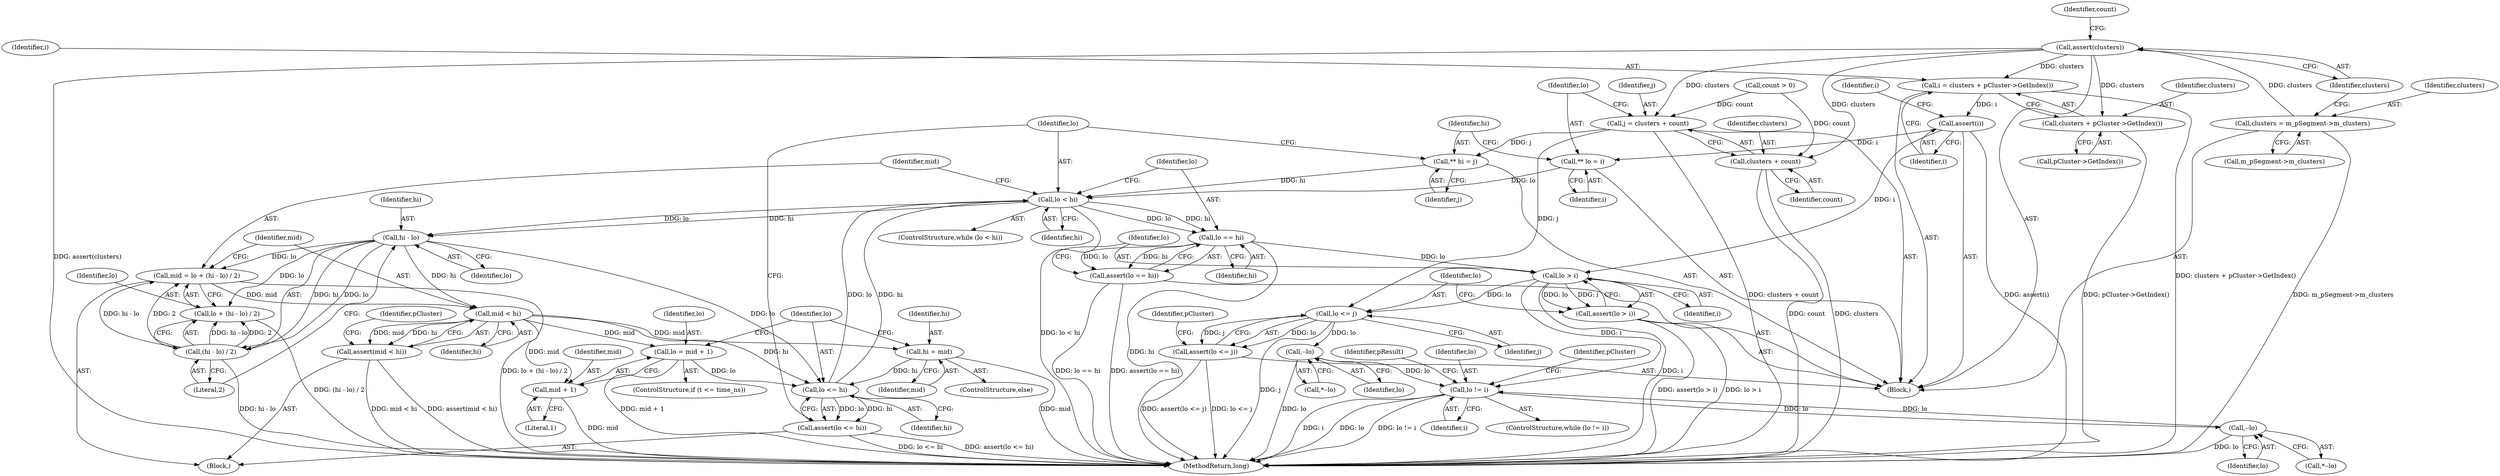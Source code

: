 digraph "0_Android_cc274e2abe8b2a6698a5c47d8aa4bb45f1f9538d_61@API" {
"1000146" [label="(Call,assert(clusters))"];
"1000141" [label="(Call,clusters = m_pSegment->m_clusters)"];
"1000156" [label="(Call,i = clusters + pCluster->GetIndex())"];
"1000161" [label="(Call,assert(i))"];
"1000178" [label="(Call,** lo = i)"];
"1000186" [label="(Call,lo < hi)"];
"1000195" [label="(Call,hi - lo)"];
"1000190" [label="(Call,mid = lo + (hi - lo) / 2)"];
"1000200" [label="(Call,mid < hi)"];
"1000199" [label="(Call,assert(mid < hi))"];
"1000221" [label="(Call,lo = mid + 1)"];
"1000231" [label="(Call,lo <= hi)"];
"1000230" [label="(Call,assert(lo <= hi))"];
"1000223" [label="(Call,mid + 1)"];
"1000227" [label="(Call,hi = mid)"];
"1000192" [label="(Call,lo + (hi - lo) / 2)"];
"1000194" [label="(Call,(hi - lo) / 2)"];
"1000235" [label="(Call,lo == hi)"];
"1000234" [label="(Call,assert(lo == hi))"];
"1000239" [label="(Call,lo > i)"];
"1000238" [label="(Call,assert(lo > i))"];
"1000243" [label="(Call,lo <= j)"];
"1000242" [label="(Call,assert(lo <= j))"];
"1000249" [label="(Call,--lo)"];
"1000272" [label="(Call,lo != i)"];
"1000279" [label="(Call,--lo)"];
"1000158" [label="(Call,clusters + pCluster->GetIndex())"];
"1000172" [label="(Call,j = clusters + count)"];
"1000182" [label="(Call,** hi = j)"];
"1000174" [label="(Call,clusters + count)"];
"1000231" [label="(Call,lo <= hi)"];
"1000180" [label="(Identifier,i)"];
"1000200" [label="(Call,mid < hi)"];
"1000242" [label="(Call,assert(lo <= j))"];
"1000226" [label="(ControlStructure,else)"];
"1000232" [label="(Identifier,lo)"];
"1000241" [label="(Identifier,i)"];
"1000161" [label="(Call,assert(i))"];
"1000191" [label="(Identifier,mid)"];
"1000243" [label="(Call,lo <= j)"];
"1000224" [label="(Identifier,mid)"];
"1000147" [label="(Identifier,clusters)"];
"1000247" [label="(Identifier,pCluster)"];
"1000157" [label="(Identifier,i)"];
"1000173" [label="(Identifier,j)"];
"1000302" [label="(Identifier,pResult)"];
"1000195" [label="(Call,hi - lo)"];
"1000274" [label="(Identifier,i)"];
"1000156" [label="(Call,i = clusters + pCluster->GetIndex())"];
"1000279" [label="(Call,--lo)"];
"1000222" [label="(Identifier,lo)"];
"1000185" [label="(ControlStructure,while (lo < hi))"];
"1000227" [label="(Call,hi = mid)"];
"1000245" [label="(Identifier,j)"];
"1000249" [label="(Call,--lo)"];
"1000201" [label="(Identifier,mid)"];
"1000187" [label="(Identifier,lo)"];
"1000233" [label="(Identifier,hi)"];
"1000192" [label="(Call,lo + (hi - lo) / 2)"];
"1000244" [label="(Identifier,lo)"];
"1000146" [label="(Call,assert(clusters))"];
"1000106" [label="(Block,)"];
"1000190" [label="(Call,mid = lo + (hi - lo) / 2)"];
"1000202" [label="(Identifier,hi)"];
"1000182" [label="(Call,** hi = j)"];
"1000172" [label="(Call,j = clusters + count)"];
"1000184" [label="(Identifier,j)"];
"1000225" [label="(Literal,1)"];
"1000183" [label="(Identifier,hi)"];
"1000223" [label="(Call,mid + 1)"];
"1000278" [label="(Call,*--lo)"];
"1000153" [label="(Call,count > 0)"];
"1000159" [label="(Identifier,clusters)"];
"1000198" [label="(Literal,2)"];
"1000178" [label="(Call,** lo = i)"];
"1000239" [label="(Call,lo > i)"];
"1000166" [label="(Identifier,i)"];
"1000186" [label="(Call,lo < hi)"];
"1000236" [label="(Identifier,lo)"];
"1000160" [label="(Call,pCluster->GetIndex())"];
"1000197" [label="(Identifier,lo)"];
"1000250" [label="(Identifier,lo)"];
"1000273" [label="(Identifier,lo)"];
"1000199" [label="(Call,assert(mid < hi))"];
"1000277" [label="(Identifier,pCluster)"];
"1000141" [label="(Call,clusters = m_pSegment->m_clusters)"];
"1000230" [label="(Call,assert(lo <= hi))"];
"1000204" [label="(Identifier,pCluster)"];
"1000234" [label="(Call,assert(lo == hi))"];
"1000228" [label="(Identifier,hi)"];
"1000150" [label="(Identifier,count)"];
"1000162" [label="(Identifier,i)"];
"1000194" [label="(Call,(hi - lo) / 2)"];
"1000271" [label="(ControlStructure,while (lo != i))"];
"1000176" [label="(Identifier,count)"];
"1000179" [label="(Identifier,lo)"];
"1000143" [label="(Call,m_pSegment->m_clusters)"];
"1000229" [label="(Identifier,mid)"];
"1000235" [label="(Call,lo == hi)"];
"1000280" [label="(Identifier,lo)"];
"1000158" [label="(Call,clusters + pCluster->GetIndex())"];
"1000189" [label="(Block,)"];
"1000174" [label="(Call,clusters + count)"];
"1000240" [label="(Identifier,lo)"];
"1000306" [label="(MethodReturn,long)"];
"1000221" [label="(Call,lo = mid + 1)"];
"1000196" [label="(Identifier,hi)"];
"1000237" [label="(Identifier,hi)"];
"1000272" [label="(Call,lo != i)"];
"1000217" [label="(ControlStructure,if (t <= time_ns))"];
"1000188" [label="(Identifier,hi)"];
"1000175" [label="(Identifier,clusters)"];
"1000238" [label="(Call,assert(lo > i))"];
"1000142" [label="(Identifier,clusters)"];
"1000193" [label="(Identifier,lo)"];
"1000248" [label="(Call,*--lo)"];
"1000146" -> "1000106"  [label="AST: "];
"1000146" -> "1000147"  [label="CFG: "];
"1000147" -> "1000146"  [label="AST: "];
"1000150" -> "1000146"  [label="CFG: "];
"1000146" -> "1000306"  [label="DDG: assert(clusters)"];
"1000141" -> "1000146"  [label="DDG: clusters"];
"1000146" -> "1000156"  [label="DDG: clusters"];
"1000146" -> "1000158"  [label="DDG: clusters"];
"1000146" -> "1000172"  [label="DDG: clusters"];
"1000146" -> "1000174"  [label="DDG: clusters"];
"1000141" -> "1000106"  [label="AST: "];
"1000141" -> "1000143"  [label="CFG: "];
"1000142" -> "1000141"  [label="AST: "];
"1000143" -> "1000141"  [label="AST: "];
"1000147" -> "1000141"  [label="CFG: "];
"1000141" -> "1000306"  [label="DDG: m_pSegment->m_clusters"];
"1000156" -> "1000106"  [label="AST: "];
"1000156" -> "1000158"  [label="CFG: "];
"1000157" -> "1000156"  [label="AST: "];
"1000158" -> "1000156"  [label="AST: "];
"1000162" -> "1000156"  [label="CFG: "];
"1000156" -> "1000306"  [label="DDG: clusters + pCluster->GetIndex()"];
"1000156" -> "1000161"  [label="DDG: i"];
"1000161" -> "1000106"  [label="AST: "];
"1000161" -> "1000162"  [label="CFG: "];
"1000162" -> "1000161"  [label="AST: "];
"1000166" -> "1000161"  [label="CFG: "];
"1000161" -> "1000306"  [label="DDG: assert(i)"];
"1000161" -> "1000178"  [label="DDG: i"];
"1000161" -> "1000239"  [label="DDG: i"];
"1000178" -> "1000106"  [label="AST: "];
"1000178" -> "1000180"  [label="CFG: "];
"1000179" -> "1000178"  [label="AST: "];
"1000180" -> "1000178"  [label="AST: "];
"1000183" -> "1000178"  [label="CFG: "];
"1000178" -> "1000186"  [label="DDG: lo"];
"1000186" -> "1000185"  [label="AST: "];
"1000186" -> "1000188"  [label="CFG: "];
"1000187" -> "1000186"  [label="AST: "];
"1000188" -> "1000186"  [label="AST: "];
"1000191" -> "1000186"  [label="CFG: "];
"1000236" -> "1000186"  [label="CFG: "];
"1000186" -> "1000306"  [label="DDG: lo < hi"];
"1000231" -> "1000186"  [label="DDG: lo"];
"1000231" -> "1000186"  [label="DDG: hi"];
"1000182" -> "1000186"  [label="DDG: hi"];
"1000186" -> "1000195"  [label="DDG: hi"];
"1000186" -> "1000195"  [label="DDG: lo"];
"1000186" -> "1000235"  [label="DDG: lo"];
"1000186" -> "1000235"  [label="DDG: hi"];
"1000195" -> "1000194"  [label="AST: "];
"1000195" -> "1000197"  [label="CFG: "];
"1000196" -> "1000195"  [label="AST: "];
"1000197" -> "1000195"  [label="AST: "];
"1000198" -> "1000195"  [label="CFG: "];
"1000195" -> "1000190"  [label="DDG: lo"];
"1000195" -> "1000192"  [label="DDG: lo"];
"1000195" -> "1000194"  [label="DDG: hi"];
"1000195" -> "1000194"  [label="DDG: lo"];
"1000195" -> "1000200"  [label="DDG: hi"];
"1000195" -> "1000231"  [label="DDG: lo"];
"1000190" -> "1000189"  [label="AST: "];
"1000190" -> "1000192"  [label="CFG: "];
"1000191" -> "1000190"  [label="AST: "];
"1000192" -> "1000190"  [label="AST: "];
"1000201" -> "1000190"  [label="CFG: "];
"1000190" -> "1000306"  [label="DDG: lo + (hi - lo) / 2"];
"1000194" -> "1000190"  [label="DDG: hi - lo"];
"1000194" -> "1000190"  [label="DDG: 2"];
"1000190" -> "1000200"  [label="DDG: mid"];
"1000200" -> "1000199"  [label="AST: "];
"1000200" -> "1000202"  [label="CFG: "];
"1000201" -> "1000200"  [label="AST: "];
"1000202" -> "1000200"  [label="AST: "];
"1000199" -> "1000200"  [label="CFG: "];
"1000200" -> "1000199"  [label="DDG: mid"];
"1000200" -> "1000199"  [label="DDG: hi"];
"1000200" -> "1000221"  [label="DDG: mid"];
"1000200" -> "1000223"  [label="DDG: mid"];
"1000200" -> "1000227"  [label="DDG: mid"];
"1000200" -> "1000231"  [label="DDG: hi"];
"1000199" -> "1000189"  [label="AST: "];
"1000204" -> "1000199"  [label="CFG: "];
"1000199" -> "1000306"  [label="DDG: mid < hi"];
"1000199" -> "1000306"  [label="DDG: assert(mid < hi)"];
"1000221" -> "1000217"  [label="AST: "];
"1000221" -> "1000223"  [label="CFG: "];
"1000222" -> "1000221"  [label="AST: "];
"1000223" -> "1000221"  [label="AST: "];
"1000232" -> "1000221"  [label="CFG: "];
"1000221" -> "1000306"  [label="DDG: mid + 1"];
"1000221" -> "1000231"  [label="DDG: lo"];
"1000231" -> "1000230"  [label="AST: "];
"1000231" -> "1000233"  [label="CFG: "];
"1000232" -> "1000231"  [label="AST: "];
"1000233" -> "1000231"  [label="AST: "];
"1000230" -> "1000231"  [label="CFG: "];
"1000231" -> "1000230"  [label="DDG: lo"];
"1000231" -> "1000230"  [label="DDG: hi"];
"1000227" -> "1000231"  [label="DDG: hi"];
"1000230" -> "1000189"  [label="AST: "];
"1000187" -> "1000230"  [label="CFG: "];
"1000230" -> "1000306"  [label="DDG: lo <= hi"];
"1000230" -> "1000306"  [label="DDG: assert(lo <= hi)"];
"1000223" -> "1000225"  [label="CFG: "];
"1000224" -> "1000223"  [label="AST: "];
"1000225" -> "1000223"  [label="AST: "];
"1000223" -> "1000306"  [label="DDG: mid"];
"1000227" -> "1000226"  [label="AST: "];
"1000227" -> "1000229"  [label="CFG: "];
"1000228" -> "1000227"  [label="AST: "];
"1000229" -> "1000227"  [label="AST: "];
"1000232" -> "1000227"  [label="CFG: "];
"1000227" -> "1000306"  [label="DDG: mid"];
"1000192" -> "1000194"  [label="CFG: "];
"1000193" -> "1000192"  [label="AST: "];
"1000194" -> "1000192"  [label="AST: "];
"1000192" -> "1000306"  [label="DDG: (hi - lo) / 2"];
"1000194" -> "1000192"  [label="DDG: hi - lo"];
"1000194" -> "1000192"  [label="DDG: 2"];
"1000194" -> "1000198"  [label="CFG: "];
"1000198" -> "1000194"  [label="AST: "];
"1000194" -> "1000306"  [label="DDG: hi - lo"];
"1000235" -> "1000234"  [label="AST: "];
"1000235" -> "1000237"  [label="CFG: "];
"1000236" -> "1000235"  [label="AST: "];
"1000237" -> "1000235"  [label="AST: "];
"1000234" -> "1000235"  [label="CFG: "];
"1000235" -> "1000306"  [label="DDG: hi"];
"1000235" -> "1000234"  [label="DDG: lo"];
"1000235" -> "1000234"  [label="DDG: hi"];
"1000235" -> "1000239"  [label="DDG: lo"];
"1000234" -> "1000106"  [label="AST: "];
"1000240" -> "1000234"  [label="CFG: "];
"1000234" -> "1000306"  [label="DDG: lo == hi"];
"1000234" -> "1000306"  [label="DDG: assert(lo == hi)"];
"1000239" -> "1000238"  [label="AST: "];
"1000239" -> "1000241"  [label="CFG: "];
"1000240" -> "1000239"  [label="AST: "];
"1000241" -> "1000239"  [label="AST: "];
"1000238" -> "1000239"  [label="CFG: "];
"1000239" -> "1000306"  [label="DDG: i"];
"1000239" -> "1000238"  [label="DDG: lo"];
"1000239" -> "1000238"  [label="DDG: i"];
"1000239" -> "1000243"  [label="DDG: lo"];
"1000239" -> "1000272"  [label="DDG: i"];
"1000238" -> "1000106"  [label="AST: "];
"1000244" -> "1000238"  [label="CFG: "];
"1000238" -> "1000306"  [label="DDG: lo > i"];
"1000238" -> "1000306"  [label="DDG: assert(lo > i)"];
"1000243" -> "1000242"  [label="AST: "];
"1000243" -> "1000245"  [label="CFG: "];
"1000244" -> "1000243"  [label="AST: "];
"1000245" -> "1000243"  [label="AST: "];
"1000242" -> "1000243"  [label="CFG: "];
"1000243" -> "1000306"  [label="DDG: j"];
"1000243" -> "1000242"  [label="DDG: lo"];
"1000243" -> "1000242"  [label="DDG: j"];
"1000172" -> "1000243"  [label="DDG: j"];
"1000243" -> "1000249"  [label="DDG: lo"];
"1000242" -> "1000106"  [label="AST: "];
"1000247" -> "1000242"  [label="CFG: "];
"1000242" -> "1000306"  [label="DDG: assert(lo <= j)"];
"1000242" -> "1000306"  [label="DDG: lo <= j"];
"1000249" -> "1000248"  [label="AST: "];
"1000249" -> "1000250"  [label="CFG: "];
"1000250" -> "1000249"  [label="AST: "];
"1000248" -> "1000249"  [label="CFG: "];
"1000249" -> "1000306"  [label="DDG: lo"];
"1000249" -> "1000272"  [label="DDG: lo"];
"1000272" -> "1000271"  [label="AST: "];
"1000272" -> "1000274"  [label="CFG: "];
"1000273" -> "1000272"  [label="AST: "];
"1000274" -> "1000272"  [label="AST: "];
"1000277" -> "1000272"  [label="CFG: "];
"1000302" -> "1000272"  [label="CFG: "];
"1000272" -> "1000306"  [label="DDG: i"];
"1000272" -> "1000306"  [label="DDG: lo"];
"1000272" -> "1000306"  [label="DDG: lo != i"];
"1000279" -> "1000272"  [label="DDG: lo"];
"1000272" -> "1000279"  [label="DDG: lo"];
"1000279" -> "1000278"  [label="AST: "];
"1000279" -> "1000280"  [label="CFG: "];
"1000280" -> "1000279"  [label="AST: "];
"1000278" -> "1000279"  [label="CFG: "];
"1000279" -> "1000306"  [label="DDG: lo"];
"1000158" -> "1000160"  [label="CFG: "];
"1000159" -> "1000158"  [label="AST: "];
"1000160" -> "1000158"  [label="AST: "];
"1000158" -> "1000306"  [label="DDG: pCluster->GetIndex()"];
"1000172" -> "1000106"  [label="AST: "];
"1000172" -> "1000174"  [label="CFG: "];
"1000173" -> "1000172"  [label="AST: "];
"1000174" -> "1000172"  [label="AST: "];
"1000179" -> "1000172"  [label="CFG: "];
"1000172" -> "1000306"  [label="DDG: clusters + count"];
"1000153" -> "1000172"  [label="DDG: count"];
"1000172" -> "1000182"  [label="DDG: j"];
"1000182" -> "1000106"  [label="AST: "];
"1000182" -> "1000184"  [label="CFG: "];
"1000183" -> "1000182"  [label="AST: "];
"1000184" -> "1000182"  [label="AST: "];
"1000187" -> "1000182"  [label="CFG: "];
"1000174" -> "1000176"  [label="CFG: "];
"1000175" -> "1000174"  [label="AST: "];
"1000176" -> "1000174"  [label="AST: "];
"1000174" -> "1000306"  [label="DDG: count"];
"1000174" -> "1000306"  [label="DDG: clusters"];
"1000153" -> "1000174"  [label="DDG: count"];
}
